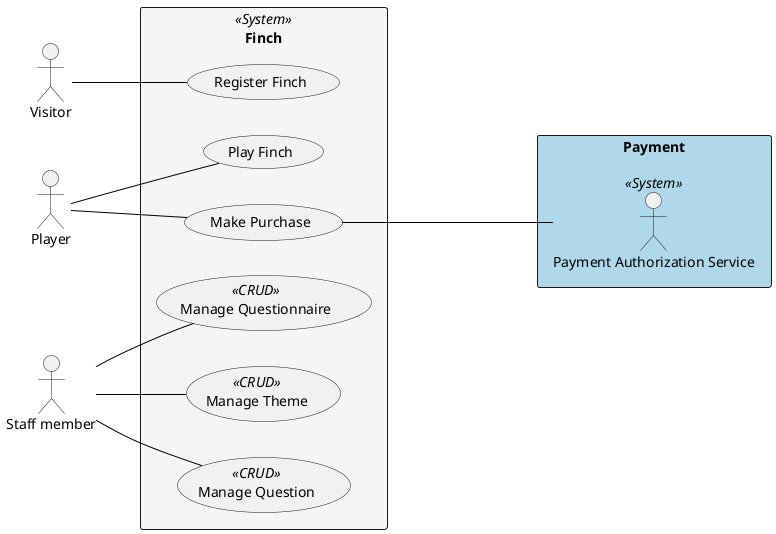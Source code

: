 @startuml
skinparam class {
BackgroundColor #FAFAFA
ArrowColor Black
BorderColor Black
BackgroundColor<<Foo>> DarkGrey
}
skinparam classAttributeIconSize 0
skinparam backgroundcolor white

left to right direction
actor Visitor as u
actor Player as p
actor "Staff member" as s

rectangle Payment #B0D8EB {
    actor "Payment Authorization Service" as payment <<System>>
}

rectangle Finch <<System>> #F5F5F5 {
    usecase "Register Finch" as UC1
    usecase "Play Finch" as UC2
	usecase "Manage Question" as UC3 <<CRUD>>
	usecase "Manage Questionnaire" as UC4 <<CRUD>>
	usecase "Manage Theme" as UC5 <<CRUD>>
    usecase "Make Purchase" as UC6
}


u -- UC1
p -- UC2
s -- UC3
s -- UC4
s -- UC5
p -- UC6

UC6 ---- payment
@enduml
